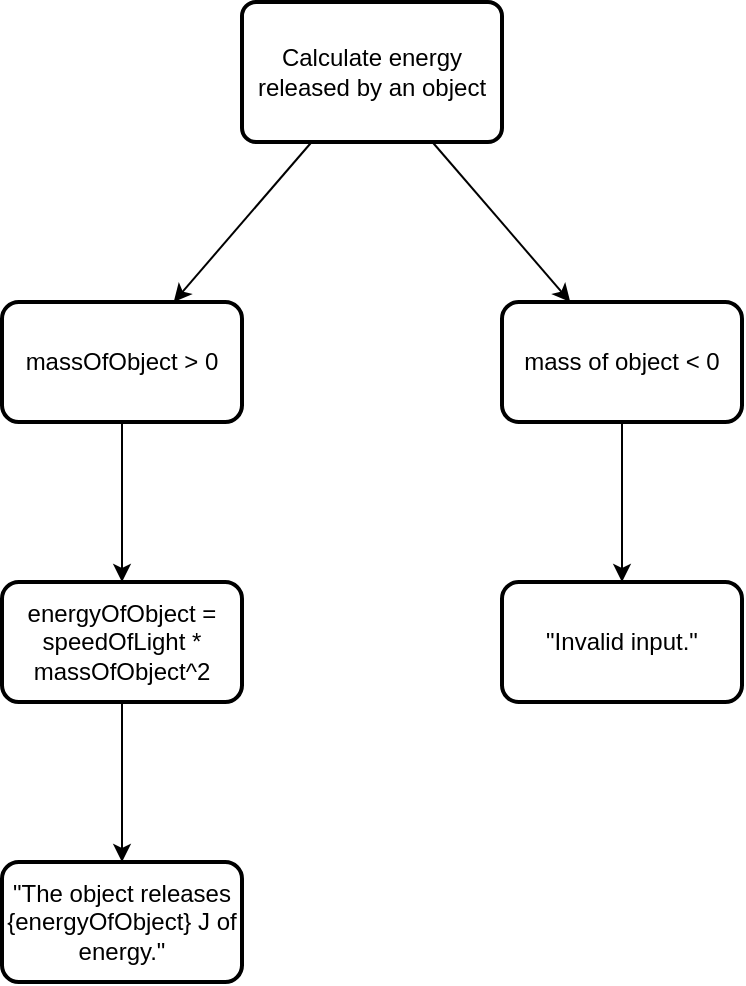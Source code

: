 <mxfile>
    <diagram id="Vt2R-6Rfg3SZmiB3b-w7" name="Page-1">
        <mxGraphModel dx="702" dy="491" grid="1" gridSize="10" guides="1" tooltips="1" connect="1" arrows="1" fold="1" page="1" pageScale="1" pageWidth="827" pageHeight="1169" math="0" shadow="0">
            <root>
                <mxCell id="0"/>
                <mxCell id="1" parent="0"/>
                <mxCell id="4" value="" style="edgeStyle=none;html=1;" edge="1" parent="1" source="2" target="3">
                    <mxGeometry relative="1" as="geometry"/>
                </mxCell>
                <mxCell id="6" value="" style="edgeStyle=none;html=1;" edge="1" parent="1" source="2" target="5">
                    <mxGeometry relative="1" as="geometry"/>
                </mxCell>
                <mxCell id="2" value="Calculate energy released by an object" style="rounded=1;whiteSpace=wrap;html=1;absoluteArcSize=1;arcSize=14;strokeWidth=2;" vertex="1" parent="1">
                    <mxGeometry x="270" y="40" width="130" height="70" as="geometry"/>
                </mxCell>
                <mxCell id="10" value="" style="edgeStyle=none;html=1;" edge="1" parent="1" source="3" target="9">
                    <mxGeometry relative="1" as="geometry"/>
                </mxCell>
                <mxCell id="3" value="massOfObject &amp;gt; 0" style="whiteSpace=wrap;html=1;rounded=1;arcSize=14;strokeWidth=2;" vertex="1" parent="1">
                    <mxGeometry x="150" y="190" width="120" height="60" as="geometry"/>
                </mxCell>
                <mxCell id="14" value="" style="edgeStyle=none;html=1;" edge="1" parent="1" source="5" target="13">
                    <mxGeometry relative="1" as="geometry"/>
                </mxCell>
                <mxCell id="5" value="mass of object &amp;lt; 0" style="whiteSpace=wrap;html=1;rounded=1;arcSize=14;strokeWidth=2;" vertex="1" parent="1">
                    <mxGeometry x="400" y="190" width="120" height="60" as="geometry"/>
                </mxCell>
                <mxCell id="12" value="" style="edgeStyle=none;html=1;" edge="1" parent="1" source="9" target="11">
                    <mxGeometry relative="1" as="geometry"/>
                </mxCell>
                <mxCell id="9" value="energyOfObject = speedOfLight * massOfObject^2" style="whiteSpace=wrap;html=1;rounded=1;arcSize=14;strokeWidth=2;" vertex="1" parent="1">
                    <mxGeometry x="150" y="330" width="120" height="60" as="geometry"/>
                </mxCell>
                <mxCell id="11" value="&quot;The object releases {energyOfObject} J of energy.&quot;" style="whiteSpace=wrap;html=1;rounded=1;arcSize=14;strokeWidth=2;" vertex="1" parent="1">
                    <mxGeometry x="150" y="470" width="120" height="60" as="geometry"/>
                </mxCell>
                <mxCell id="13" value="&quot;Invalid input.&quot;" style="whiteSpace=wrap;html=1;rounded=1;arcSize=14;strokeWidth=2;" vertex="1" parent="1">
                    <mxGeometry x="400" y="330" width="120" height="60" as="geometry"/>
                </mxCell>
            </root>
        </mxGraphModel>
    </diagram>
</mxfile>
